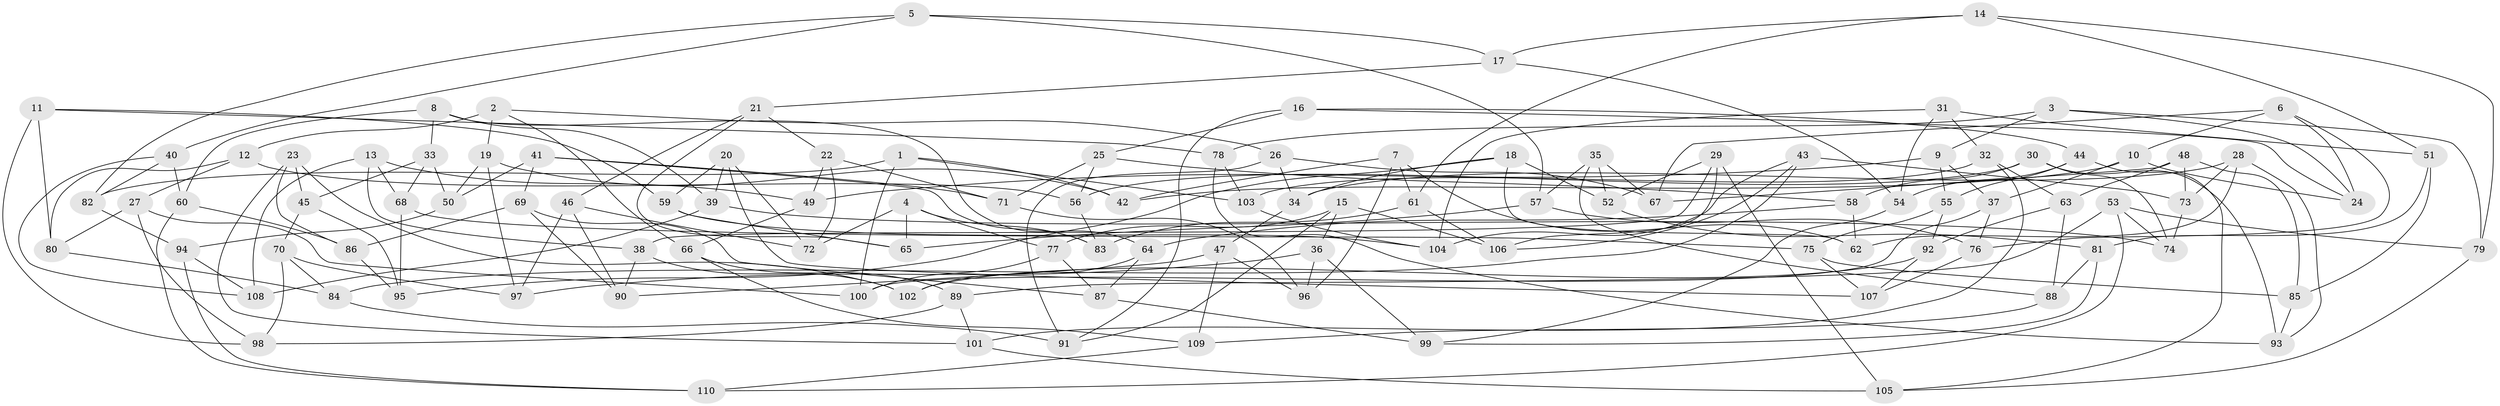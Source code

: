 // coarse degree distribution, {12: 0.045454545454545456, 10: 0.06818181818181818, 4: 0.38636363636363635, 8: 0.11363636363636363, 9: 0.09090909090909091, 5: 0.045454545454545456, 6: 0.06818181818181818, 3: 0.13636363636363635, 11: 0.022727272727272728, 7: 0.022727272727272728}
// Generated by graph-tools (version 1.1) at 2025/53/03/04/25 22:53:40]
// undirected, 110 vertices, 220 edges
graph export_dot {
  node [color=gray90,style=filled];
  1;
  2;
  3;
  4;
  5;
  6;
  7;
  8;
  9;
  10;
  11;
  12;
  13;
  14;
  15;
  16;
  17;
  18;
  19;
  20;
  21;
  22;
  23;
  24;
  25;
  26;
  27;
  28;
  29;
  30;
  31;
  32;
  33;
  34;
  35;
  36;
  37;
  38;
  39;
  40;
  41;
  42;
  43;
  44;
  45;
  46;
  47;
  48;
  49;
  50;
  51;
  52;
  53;
  54;
  55;
  56;
  57;
  58;
  59;
  60;
  61;
  62;
  63;
  64;
  65;
  66;
  67;
  68;
  69;
  70;
  71;
  72;
  73;
  74;
  75;
  76;
  77;
  78;
  79;
  80;
  81;
  82;
  83;
  84;
  85;
  86;
  87;
  88;
  89;
  90;
  91;
  92;
  93;
  94;
  95;
  96;
  97;
  98;
  99;
  100;
  101;
  102;
  103;
  104;
  105;
  106;
  107;
  108;
  109;
  110;
  1 -- 42;
  1 -- 100;
  1 -- 82;
  1 -- 103;
  2 -- 12;
  2 -- 66;
  2 -- 19;
  2 -- 26;
  3 -- 24;
  3 -- 9;
  3 -- 79;
  3 -- 78;
  4 -- 72;
  4 -- 65;
  4 -- 77;
  4 -- 83;
  5 -- 40;
  5 -- 57;
  5 -- 17;
  5 -- 82;
  6 -- 67;
  6 -- 76;
  6 -- 24;
  6 -- 10;
  7 -- 62;
  7 -- 42;
  7 -- 96;
  7 -- 61;
  8 -- 60;
  8 -- 33;
  8 -- 39;
  8 -- 64;
  9 -- 55;
  9 -- 49;
  9 -- 37;
  10 -- 37;
  10 -- 24;
  10 -- 42;
  11 -- 78;
  11 -- 80;
  11 -- 59;
  11 -- 98;
  12 -- 80;
  12 -- 56;
  12 -- 27;
  13 -- 49;
  13 -- 108;
  13 -- 68;
  13 -- 38;
  14 -- 51;
  14 -- 17;
  14 -- 79;
  14 -- 61;
  15 -- 36;
  15 -- 77;
  15 -- 91;
  15 -- 106;
  16 -- 91;
  16 -- 44;
  16 -- 24;
  16 -- 25;
  17 -- 21;
  17 -- 54;
  18 -- 62;
  18 -- 52;
  18 -- 95;
  18 -- 34;
  19 -- 97;
  19 -- 42;
  19 -- 50;
  20 -- 107;
  20 -- 72;
  20 -- 59;
  20 -- 39;
  21 -- 22;
  21 -- 65;
  21 -- 46;
  22 -- 71;
  22 -- 49;
  22 -- 72;
  23 -- 45;
  23 -- 102;
  23 -- 86;
  23 -- 101;
  25 -- 71;
  25 -- 58;
  25 -- 56;
  26 -- 67;
  26 -- 34;
  26 -- 91;
  27 -- 100;
  27 -- 98;
  27 -- 80;
  28 -- 34;
  28 -- 73;
  28 -- 62;
  28 -- 93;
  29 -- 105;
  29 -- 38;
  29 -- 106;
  29 -- 52;
  30 -- 56;
  30 -- 58;
  30 -- 93;
  30 -- 74;
  31 -- 51;
  31 -- 32;
  31 -- 104;
  31 -- 54;
  32 -- 101;
  32 -- 63;
  32 -- 103;
  33 -- 68;
  33 -- 50;
  33 -- 45;
  34 -- 47;
  35 -- 57;
  35 -- 67;
  35 -- 88;
  35 -- 52;
  36 -- 96;
  36 -- 99;
  36 -- 97;
  37 -- 100;
  37 -- 76;
  38 -- 102;
  38 -- 90;
  39 -- 74;
  39 -- 108;
  40 -- 82;
  40 -- 108;
  40 -- 60;
  41 -- 71;
  41 -- 50;
  41 -- 83;
  41 -- 69;
  43 -- 73;
  43 -- 106;
  43 -- 104;
  43 -- 84;
  44 -- 55;
  44 -- 54;
  44 -- 105;
  45 -- 70;
  45 -- 95;
  46 -- 90;
  46 -- 72;
  46 -- 97;
  47 -- 90;
  47 -- 109;
  47 -- 96;
  48 -- 73;
  48 -- 85;
  48 -- 63;
  48 -- 67;
  49 -- 66;
  50 -- 94;
  51 -- 85;
  51 -- 81;
  52 -- 81;
  53 -- 89;
  53 -- 79;
  53 -- 110;
  53 -- 74;
  54 -- 99;
  55 -- 92;
  55 -- 75;
  56 -- 83;
  57 -- 76;
  57 -- 65;
  58 -- 64;
  58 -- 62;
  59 -- 104;
  59 -- 65;
  60 -- 86;
  60 -- 110;
  61 -- 83;
  61 -- 106;
  63 -- 92;
  63 -- 88;
  64 -- 102;
  64 -- 87;
  66 -- 89;
  66 -- 109;
  68 -- 75;
  68 -- 95;
  69 -- 86;
  69 -- 90;
  69 -- 87;
  70 -- 98;
  70 -- 97;
  70 -- 84;
  71 -- 96;
  73 -- 74;
  75 -- 107;
  75 -- 85;
  76 -- 107;
  77 -- 87;
  77 -- 100;
  78 -- 103;
  78 -- 93;
  79 -- 105;
  80 -- 84;
  81 -- 99;
  81 -- 88;
  82 -- 94;
  84 -- 91;
  85 -- 93;
  86 -- 95;
  87 -- 99;
  88 -- 109;
  89 -- 101;
  89 -- 98;
  92 -- 102;
  92 -- 107;
  94 -- 110;
  94 -- 108;
  101 -- 105;
  103 -- 104;
  109 -- 110;
}
